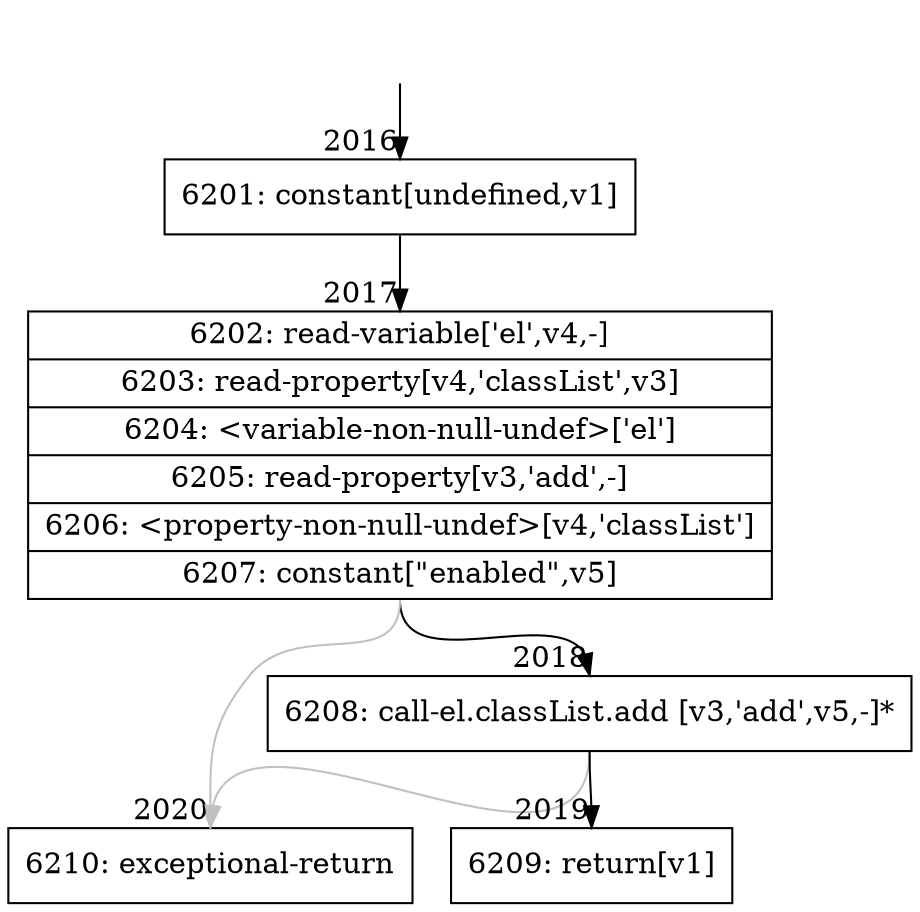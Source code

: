 digraph {
rankdir="TD"
BB_entry124[shape=none,label=""];
BB_entry124 -> BB2016 [tailport=s, headport=n, headlabel="    2016"]
BB2016 [shape=record label="{6201: constant[undefined,v1]}" ] 
BB2016 -> BB2017 [tailport=s, headport=n, headlabel="      2017"]
BB2017 [shape=record label="{6202: read-variable['el',v4,-]|6203: read-property[v4,'classList',v3]|6204: \<variable-non-null-undef\>['el']|6205: read-property[v3,'add',-]|6206: \<property-non-null-undef\>[v4,'classList']|6207: constant[\"enabled\",v5]}" ] 
BB2017 -> BB2018 [tailport=s, headport=n, headlabel="      2018"]
BB2017 -> BB2020 [tailport=s, headport=n, color=gray, headlabel="      2020"]
BB2018 [shape=record label="{6208: call-el.classList.add [v3,'add',v5,-]*}" ] 
BB2018 -> BB2019 [tailport=s, headport=n, headlabel="      2019"]
BB2018 -> BB2020 [tailport=s, headport=n, color=gray]
BB2019 [shape=record label="{6209: return[v1]}" ] 
BB2020 [shape=record label="{6210: exceptional-return}" ] 
//#$~ 2512
}
